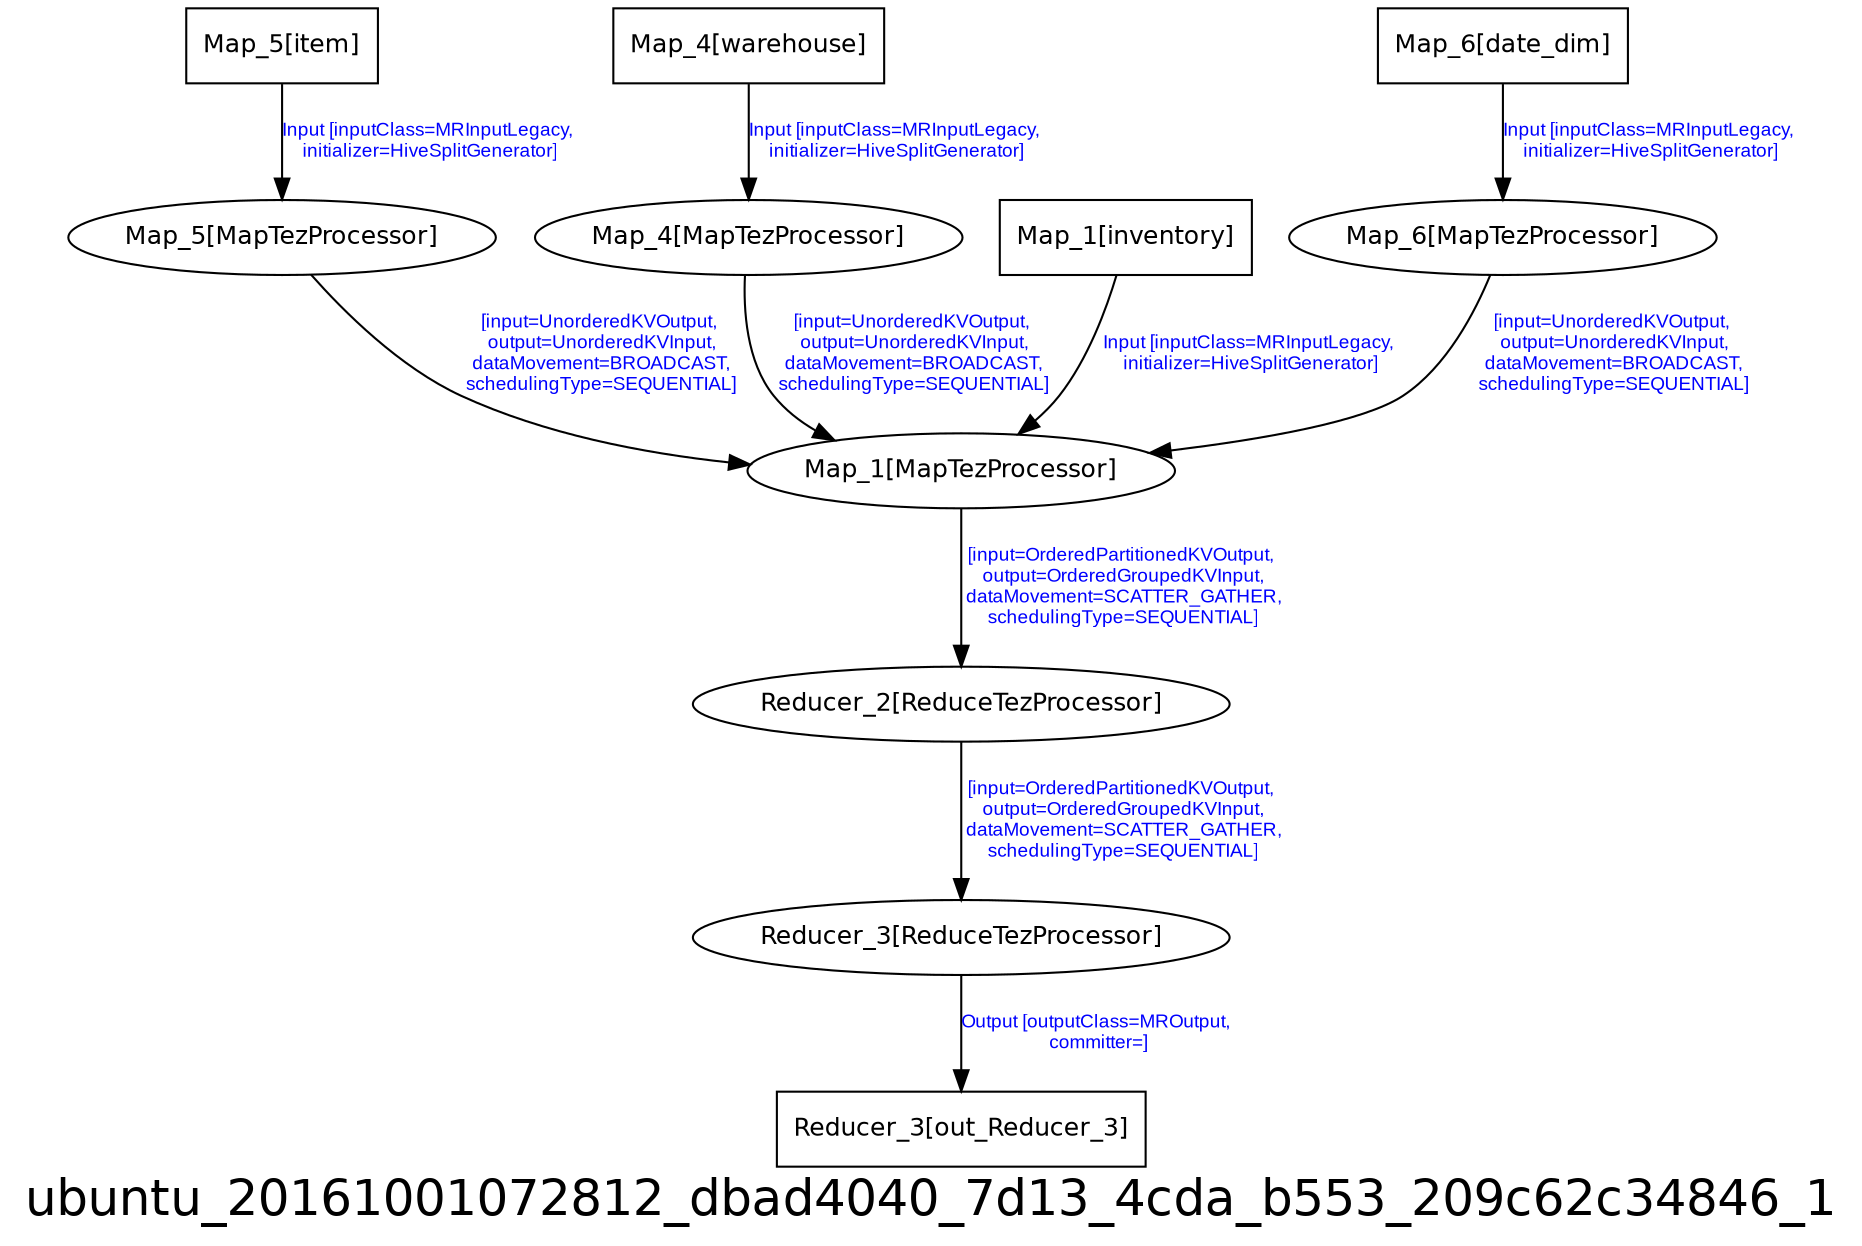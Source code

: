 digraph ubuntu_20161001072812_dbad4040_7d13_4cda_b553_209c62c34846_1 {
graph [ label="ubuntu_20161001072812_dbad4040_7d13_4cda_b553_209c62c34846_1", fontsize=24, fontname=Helvetica];
node [fontsize=12, fontname=Helvetica];
edge [fontsize=9, fontcolor=blue, fontname=Arial];
"ubuntu_20161001072812_dbad4040_7d13_4cda_b553_209c62c34846_1.Map_5_item" [ label = "Map_5[item]", shape = "box" ];
"ubuntu_20161001072812_dbad4040_7d13_4cda_b553_209c62c34846_1.Map_5_item" -> "ubuntu_20161001072812_dbad4040_7d13_4cda_b553_209c62c34846_1.Map_5" [ label = "Input [inputClass=MRInputLegacy,\n initializer=HiveSplitGenerator]" ];
"ubuntu_20161001072812_dbad4040_7d13_4cda_b553_209c62c34846_1.Map_5" [ label = "Map_5[MapTezProcessor]" ];
"ubuntu_20161001072812_dbad4040_7d13_4cda_b553_209c62c34846_1.Map_5" -> "ubuntu_20161001072812_dbad4040_7d13_4cda_b553_209c62c34846_1.Map_1" [ label = "[input=UnorderedKVOutput,\n output=UnorderedKVInput,\n dataMovement=BROADCAST,\n schedulingType=SEQUENTIAL]" ];
"ubuntu_20161001072812_dbad4040_7d13_4cda_b553_209c62c34846_1.Map_4_warehouse" [ label = "Map_4[warehouse]", shape = "box" ];
"ubuntu_20161001072812_dbad4040_7d13_4cda_b553_209c62c34846_1.Map_4_warehouse" -> "ubuntu_20161001072812_dbad4040_7d13_4cda_b553_209c62c34846_1.Map_4" [ label = "Input [inputClass=MRInputLegacy,\n initializer=HiveSplitGenerator]" ];
"ubuntu_20161001072812_dbad4040_7d13_4cda_b553_209c62c34846_1.Map_1_inventory" [ label = "Map_1[inventory]", shape = "box" ];
"ubuntu_20161001072812_dbad4040_7d13_4cda_b553_209c62c34846_1.Map_1_inventory" -> "ubuntu_20161001072812_dbad4040_7d13_4cda_b553_209c62c34846_1.Map_1" [ label = "Input [inputClass=MRInputLegacy,\n initializer=HiveSplitGenerator]" ];
"ubuntu_20161001072812_dbad4040_7d13_4cda_b553_209c62c34846_1.Map_1" [ label = "Map_1[MapTezProcessor]" ];
"ubuntu_20161001072812_dbad4040_7d13_4cda_b553_209c62c34846_1.Map_1" -> "ubuntu_20161001072812_dbad4040_7d13_4cda_b553_209c62c34846_1.Reducer_2" [ label = "[input=OrderedPartitionedKVOutput,\n output=OrderedGroupedKVInput,\n dataMovement=SCATTER_GATHER,\n schedulingType=SEQUENTIAL]" ];
"ubuntu_20161001072812_dbad4040_7d13_4cda_b553_209c62c34846_1.Reducer_2" [ label = "Reducer_2[ReduceTezProcessor]" ];
"ubuntu_20161001072812_dbad4040_7d13_4cda_b553_209c62c34846_1.Reducer_2" -> "ubuntu_20161001072812_dbad4040_7d13_4cda_b553_209c62c34846_1.Reducer_3" [ label = "[input=OrderedPartitionedKVOutput,\n output=OrderedGroupedKVInput,\n dataMovement=SCATTER_GATHER,\n schedulingType=SEQUENTIAL]" ];
"ubuntu_20161001072812_dbad4040_7d13_4cda_b553_209c62c34846_1.Map_6_date_dim" [ label = "Map_6[date_dim]", shape = "box" ];
"ubuntu_20161001072812_dbad4040_7d13_4cda_b553_209c62c34846_1.Map_6_date_dim" -> "ubuntu_20161001072812_dbad4040_7d13_4cda_b553_209c62c34846_1.Map_6" [ label = "Input [inputClass=MRInputLegacy,\n initializer=HiveSplitGenerator]" ];
"ubuntu_20161001072812_dbad4040_7d13_4cda_b553_209c62c34846_1.Map_6" [ label = "Map_6[MapTezProcessor]" ];
"ubuntu_20161001072812_dbad4040_7d13_4cda_b553_209c62c34846_1.Map_6" -> "ubuntu_20161001072812_dbad4040_7d13_4cda_b553_209c62c34846_1.Map_1" [ label = "[input=UnorderedKVOutput,\n output=UnorderedKVInput,\n dataMovement=BROADCAST,\n schedulingType=SEQUENTIAL]" ];
"ubuntu_20161001072812_dbad4040_7d13_4cda_b553_209c62c34846_1.Reducer_3" [ label = "Reducer_3[ReduceTezProcessor]" ];
"ubuntu_20161001072812_dbad4040_7d13_4cda_b553_209c62c34846_1.Reducer_3" -> "ubuntu_20161001072812_dbad4040_7d13_4cda_b553_209c62c34846_1.Reducer_3_out_Reducer_3" [ label = "Output [outputClass=MROutput,\n committer=]" ];
"ubuntu_20161001072812_dbad4040_7d13_4cda_b553_209c62c34846_1.Reducer_3_out_Reducer_3" [ label = "Reducer_3[out_Reducer_3]", shape = "box" ];
"ubuntu_20161001072812_dbad4040_7d13_4cda_b553_209c62c34846_1.Map_4" [ label = "Map_4[MapTezProcessor]" ];
"ubuntu_20161001072812_dbad4040_7d13_4cda_b553_209c62c34846_1.Map_4" -> "ubuntu_20161001072812_dbad4040_7d13_4cda_b553_209c62c34846_1.Map_1" [ label = "[input=UnorderedKVOutput,\n output=UnorderedKVInput,\n dataMovement=BROADCAST,\n schedulingType=SEQUENTIAL]" ];
}
